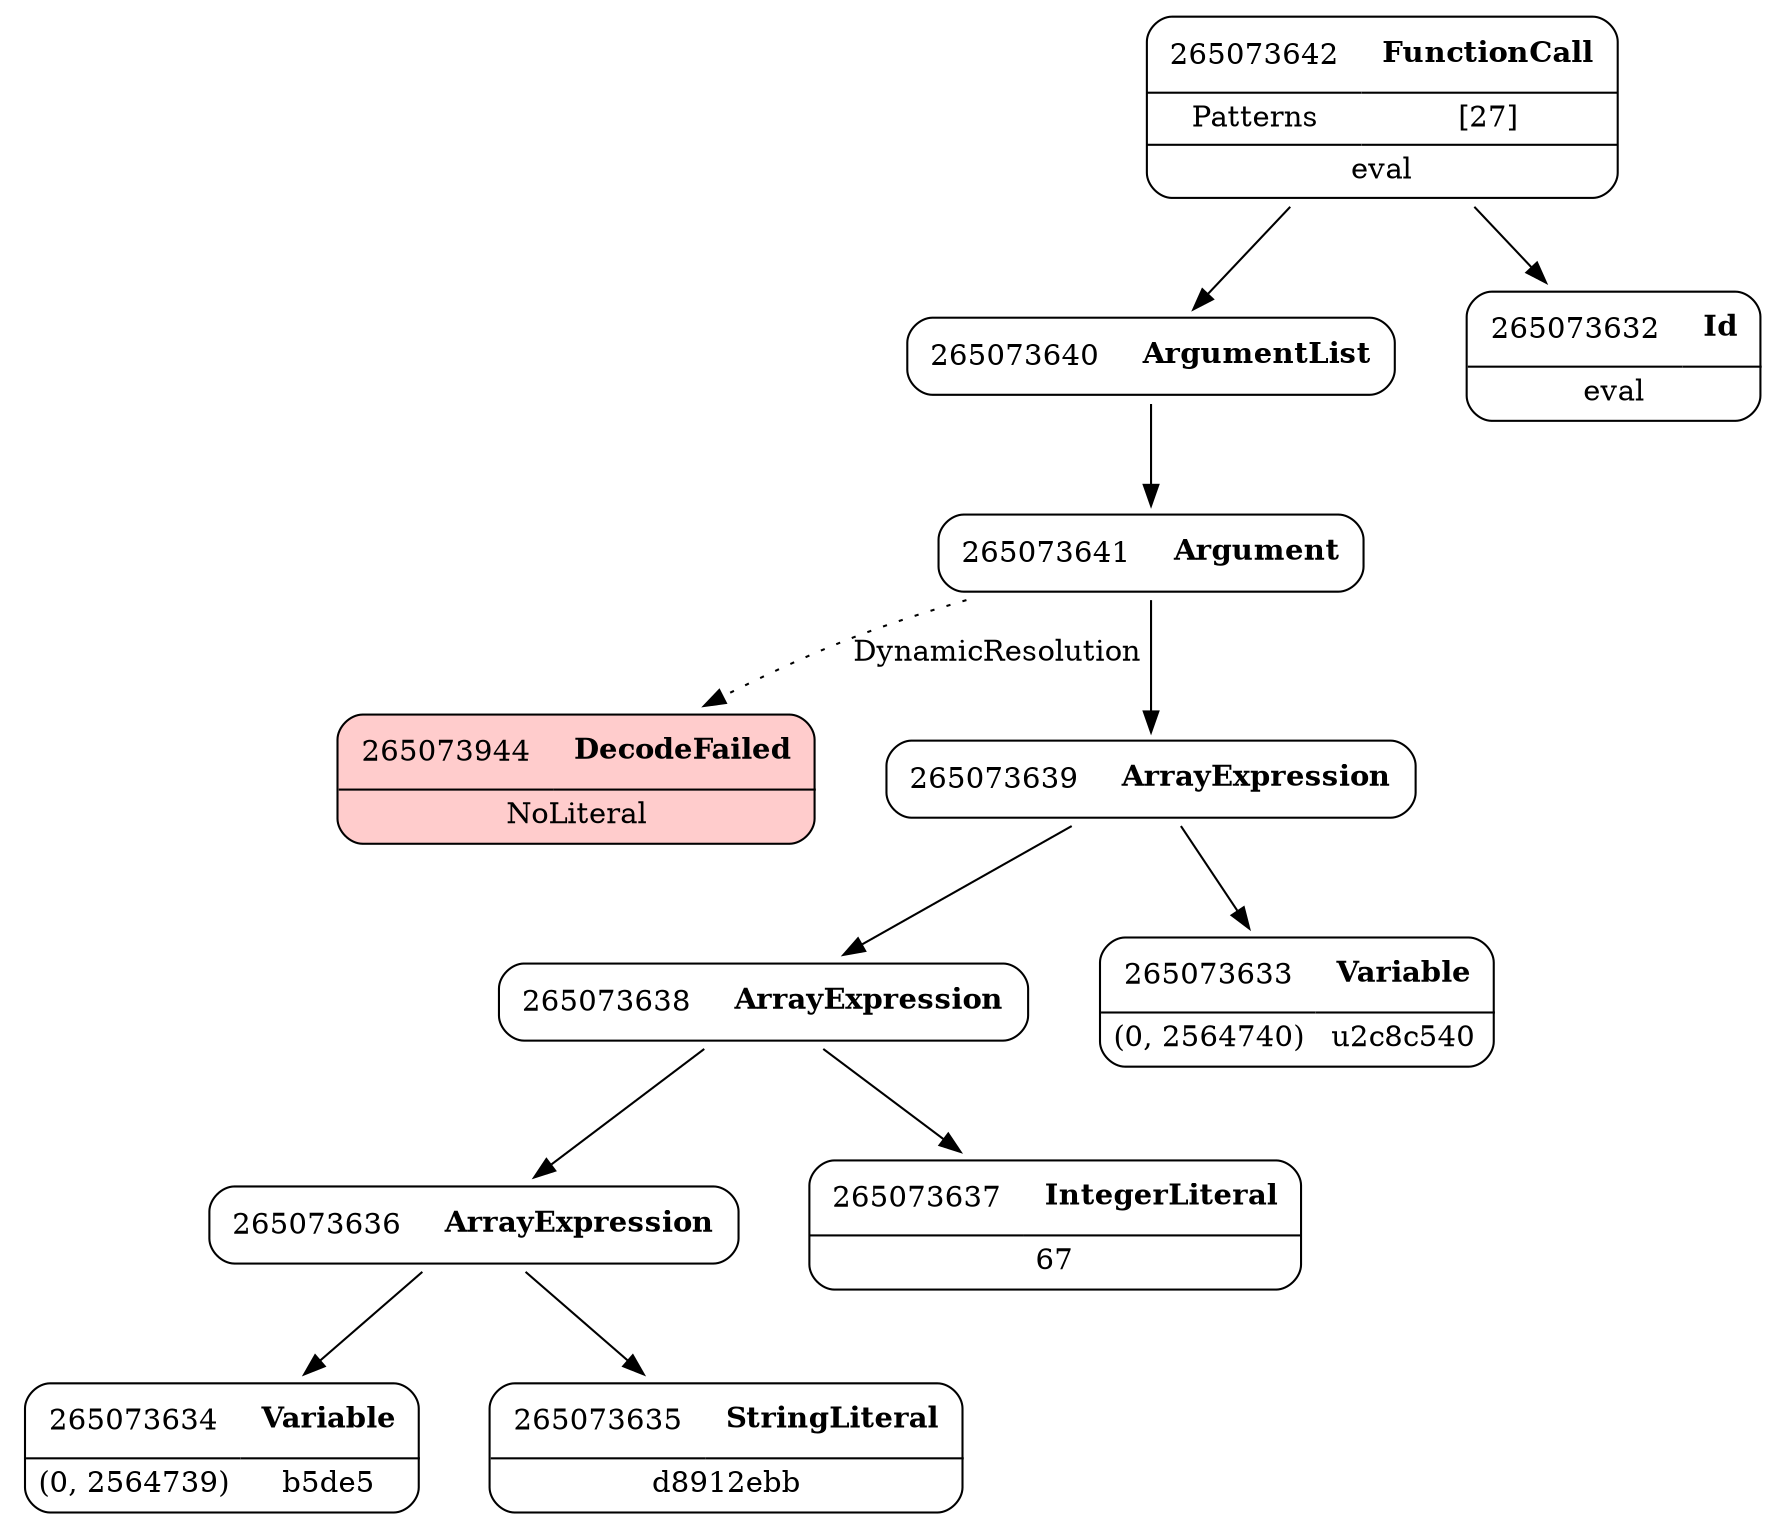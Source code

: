 digraph ast {
node [shape=none];
265073640 [label=<<TABLE border='1' cellspacing='0' cellpadding='10' style='rounded' ><TR><TD border='0'>265073640</TD><TD border='0'><B>ArgumentList</B></TD></TR></TABLE>>];
265073640 -> 265073641 [weight=2];
265073944 [label=<<TABLE border='1' cellspacing='0' cellpadding='10' style='rounded' bgcolor='#FFCCCC' ><TR><TD border='0'>265073944</TD><TD border='0'><B>DecodeFailed</B></TD></TR><HR/><TR><TD border='0' cellpadding='5' colspan='2'>NoLiteral</TD></TR></TABLE>>];
265073641 [label=<<TABLE border='1' cellspacing='0' cellpadding='10' style='rounded' ><TR><TD border='0'>265073641</TD><TD border='0'><B>Argument</B></TD></TR></TABLE>>];
265073641 -> 265073639 [weight=2];
265073641 -> 265073944 [style=dotted,label=DynamicResolution];
265073642 [label=<<TABLE border='1' cellspacing='0' cellpadding='10' style='rounded' ><TR><TD border='0'>265073642</TD><TD border='0'><B>FunctionCall</B></TD></TR><HR/><TR><TD border='0' cellpadding='5'>Patterns</TD><TD border='0' cellpadding='5'>[27]</TD></TR><HR/><TR><TD border='0' cellpadding='5' colspan='2'>eval</TD></TR></TABLE>>];
265073642 -> 265073632 [weight=2];
265073642 -> 265073640 [weight=2];
265073636 [label=<<TABLE border='1' cellspacing='0' cellpadding='10' style='rounded' ><TR><TD border='0'>265073636</TD><TD border='0'><B>ArrayExpression</B></TD></TR></TABLE>>];
265073636 -> 265073634 [weight=2];
265073636 -> 265073635 [weight=2];
265073637 [label=<<TABLE border='1' cellspacing='0' cellpadding='10' style='rounded' ><TR><TD border='0'>265073637</TD><TD border='0'><B>IntegerLiteral</B></TD></TR><HR/><TR><TD border='0' cellpadding='5' colspan='2'>67</TD></TR></TABLE>>];
265073638 [label=<<TABLE border='1' cellspacing='0' cellpadding='10' style='rounded' ><TR><TD border='0'>265073638</TD><TD border='0'><B>ArrayExpression</B></TD></TR></TABLE>>];
265073638 -> 265073636 [weight=2];
265073638 -> 265073637 [weight=2];
265073639 [label=<<TABLE border='1' cellspacing='0' cellpadding='10' style='rounded' ><TR><TD border='0'>265073639</TD><TD border='0'><B>ArrayExpression</B></TD></TR></TABLE>>];
265073639 -> 265073633 [weight=2];
265073639 -> 265073638 [weight=2];
265073632 [label=<<TABLE border='1' cellspacing='0' cellpadding='10' style='rounded' ><TR><TD border='0'>265073632</TD><TD border='0'><B>Id</B></TD></TR><HR/><TR><TD border='0' cellpadding='5' colspan='2'>eval</TD></TR></TABLE>>];
265073633 [label=<<TABLE border='1' cellspacing='0' cellpadding='10' style='rounded' ><TR><TD border='0'>265073633</TD><TD border='0'><B>Variable</B></TD></TR><HR/><TR><TD border='0' cellpadding='5'>(0, 2564740)</TD><TD border='0' cellpadding='5'>u2c8c540</TD></TR></TABLE>>];
265073634 [label=<<TABLE border='1' cellspacing='0' cellpadding='10' style='rounded' ><TR><TD border='0'>265073634</TD><TD border='0'><B>Variable</B></TD></TR><HR/><TR><TD border='0' cellpadding='5'>(0, 2564739)</TD><TD border='0' cellpadding='5'>b5de5</TD></TR></TABLE>>];
265073635 [label=<<TABLE border='1' cellspacing='0' cellpadding='10' style='rounded' ><TR><TD border='0'>265073635</TD><TD border='0'><B>StringLiteral</B></TD></TR><HR/><TR><TD border='0' cellpadding='5' colspan='2'>d8912ebb</TD></TR></TABLE>>];
}
